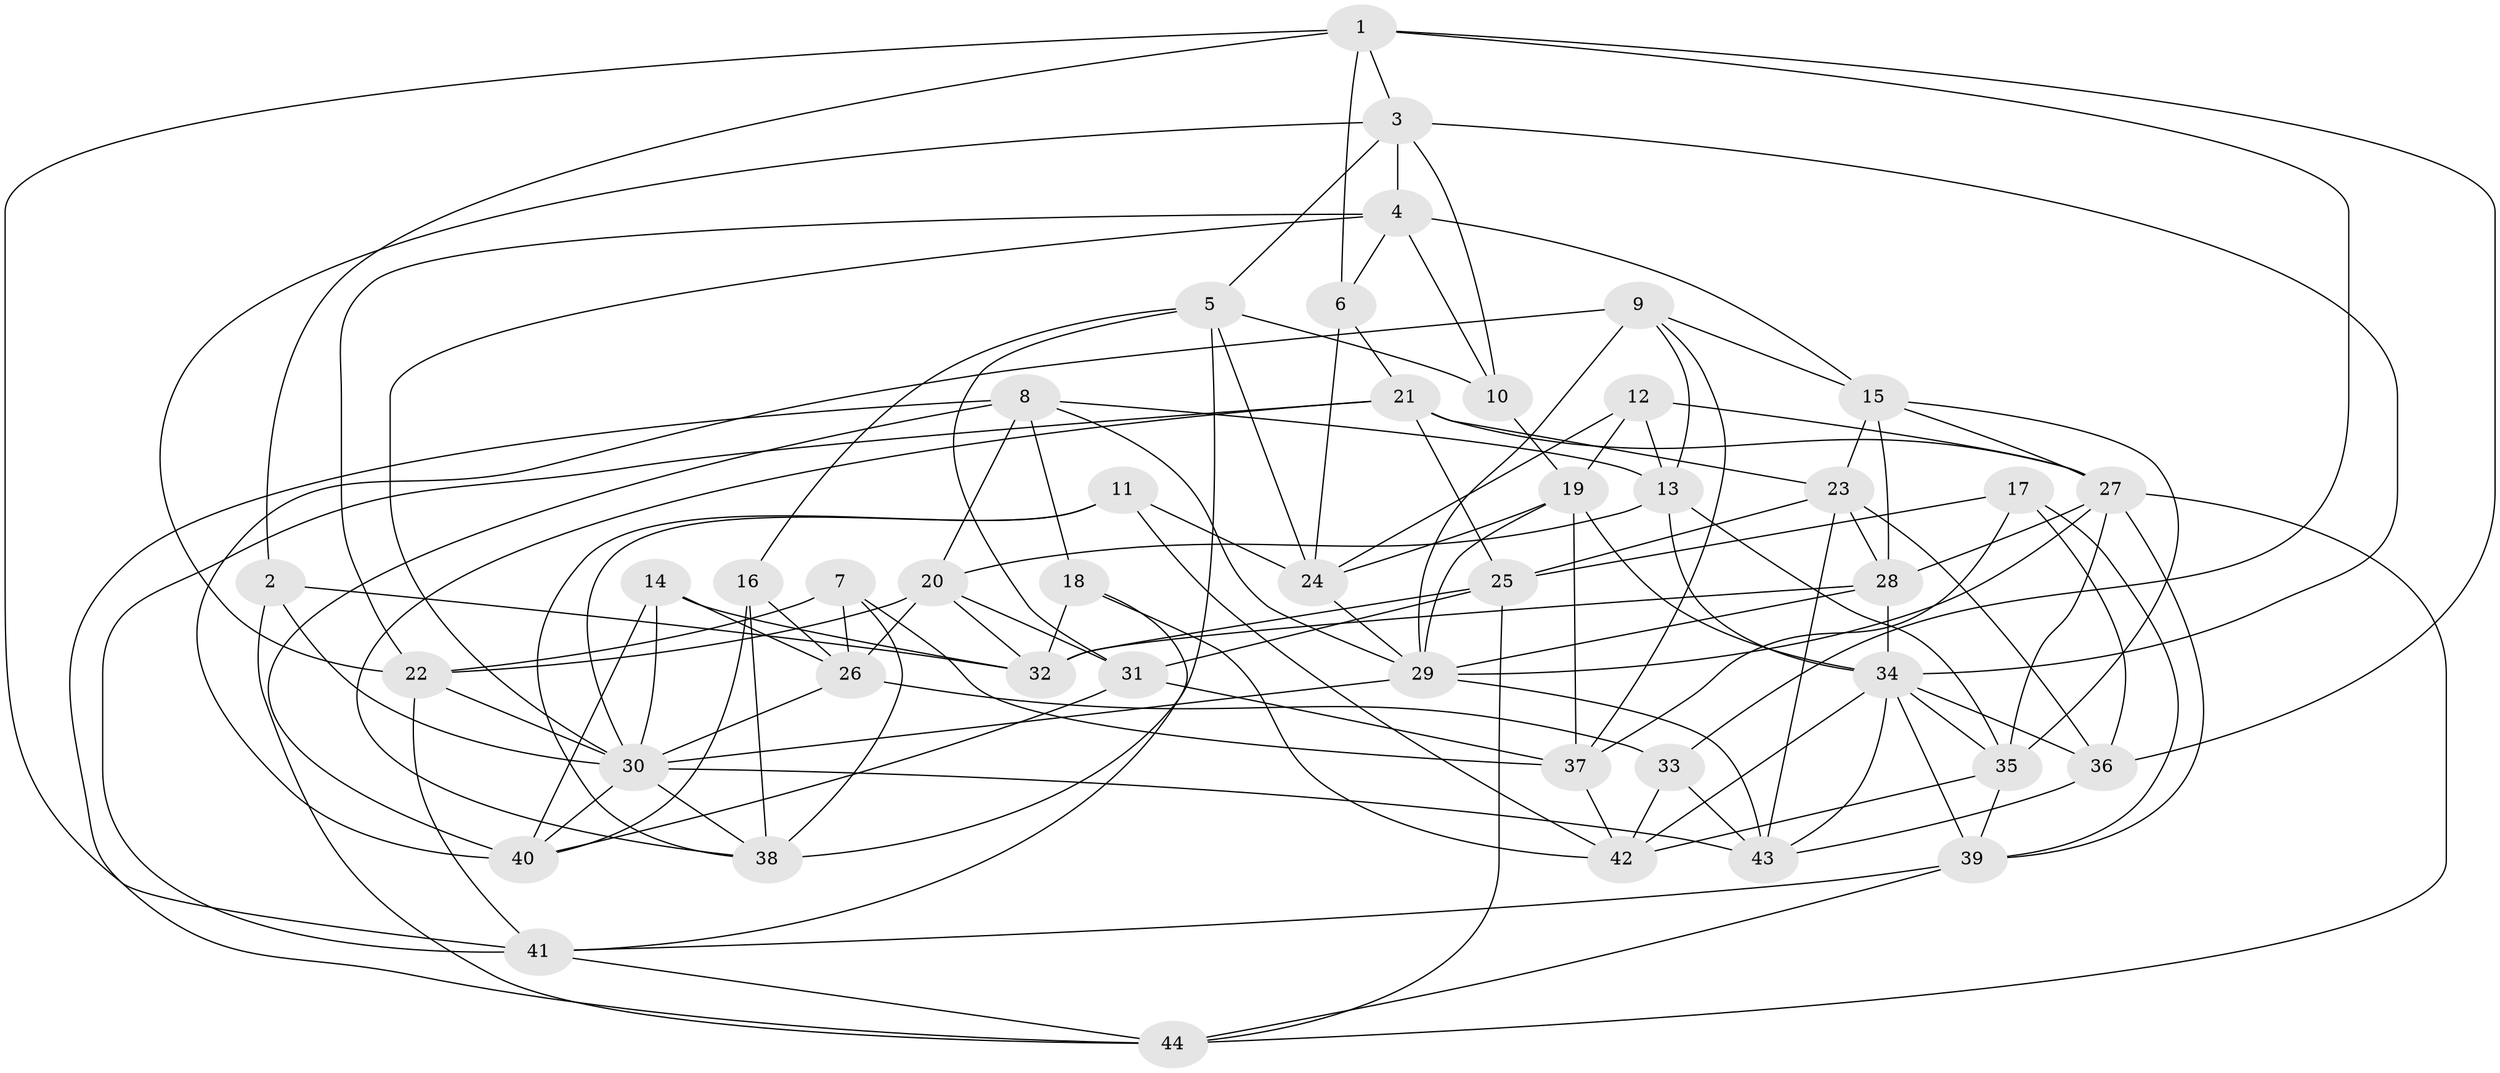 // original degree distribution, {4: 1.0}
// Generated by graph-tools (version 1.1) at 2025/50/03/09/25 03:50:49]
// undirected, 44 vertices, 125 edges
graph export_dot {
graph [start="1"]
  node [color=gray90,style=filled];
  1;
  2;
  3;
  4;
  5;
  6;
  7;
  8;
  9;
  10;
  11;
  12;
  13;
  14;
  15;
  16;
  17;
  18;
  19;
  20;
  21;
  22;
  23;
  24;
  25;
  26;
  27;
  28;
  29;
  30;
  31;
  32;
  33;
  34;
  35;
  36;
  37;
  38;
  39;
  40;
  41;
  42;
  43;
  44;
  1 -- 2 [weight=1.0];
  1 -- 3 [weight=1.0];
  1 -- 6 [weight=1.0];
  1 -- 33 [weight=1.0];
  1 -- 36 [weight=1.0];
  1 -- 41 [weight=1.0];
  2 -- 30 [weight=1.0];
  2 -- 32 [weight=1.0];
  2 -- 44 [weight=1.0];
  3 -- 4 [weight=1.0];
  3 -- 5 [weight=1.0];
  3 -- 10 [weight=1.0];
  3 -- 22 [weight=1.0];
  3 -- 34 [weight=1.0];
  4 -- 6 [weight=1.0];
  4 -- 10 [weight=1.0];
  4 -- 15 [weight=1.0];
  4 -- 22 [weight=1.0];
  4 -- 30 [weight=1.0];
  5 -- 10 [weight=1.0];
  5 -- 16 [weight=1.0];
  5 -- 24 [weight=1.0];
  5 -- 31 [weight=1.0];
  5 -- 38 [weight=1.0];
  6 -- 21 [weight=1.0];
  6 -- 24 [weight=1.0];
  7 -- 22 [weight=1.0];
  7 -- 26 [weight=1.0];
  7 -- 37 [weight=1.0];
  7 -- 38 [weight=1.0];
  8 -- 13 [weight=1.0];
  8 -- 18 [weight=1.0];
  8 -- 20 [weight=1.0];
  8 -- 29 [weight=1.0];
  8 -- 40 [weight=1.0];
  8 -- 44 [weight=1.0];
  9 -- 13 [weight=1.0];
  9 -- 15 [weight=1.0];
  9 -- 29 [weight=1.0];
  9 -- 37 [weight=1.0];
  9 -- 40 [weight=2.0];
  10 -- 19 [weight=1.0];
  11 -- 24 [weight=1.0];
  11 -- 30 [weight=1.0];
  11 -- 38 [weight=1.0];
  11 -- 42 [weight=1.0];
  12 -- 13 [weight=1.0];
  12 -- 19 [weight=1.0];
  12 -- 24 [weight=1.0];
  12 -- 27 [weight=1.0];
  13 -- 20 [weight=1.0];
  13 -- 34 [weight=1.0];
  13 -- 35 [weight=1.0];
  14 -- 26 [weight=1.0];
  14 -- 30 [weight=1.0];
  14 -- 32 [weight=1.0];
  14 -- 40 [weight=1.0];
  15 -- 23 [weight=1.0];
  15 -- 27 [weight=1.0];
  15 -- 28 [weight=1.0];
  15 -- 35 [weight=1.0];
  16 -- 26 [weight=1.0];
  16 -- 38 [weight=1.0];
  16 -- 40 [weight=1.0];
  17 -- 25 [weight=1.0];
  17 -- 36 [weight=1.0];
  17 -- 37 [weight=1.0];
  17 -- 39 [weight=1.0];
  18 -- 32 [weight=1.0];
  18 -- 41 [weight=1.0];
  18 -- 42 [weight=1.0];
  19 -- 24 [weight=1.0];
  19 -- 29 [weight=1.0];
  19 -- 34 [weight=1.0];
  19 -- 37 [weight=1.0];
  20 -- 22 [weight=1.0];
  20 -- 26 [weight=1.0];
  20 -- 31 [weight=1.0];
  20 -- 32 [weight=1.0];
  21 -- 23 [weight=1.0];
  21 -- 25 [weight=1.0];
  21 -- 27 [weight=1.0];
  21 -- 38 [weight=1.0];
  21 -- 41 [weight=1.0];
  22 -- 30 [weight=1.0];
  22 -- 41 [weight=1.0];
  23 -- 25 [weight=1.0];
  23 -- 28 [weight=1.0];
  23 -- 36 [weight=1.0];
  23 -- 43 [weight=1.0];
  24 -- 29 [weight=1.0];
  25 -- 31 [weight=1.0];
  25 -- 32 [weight=1.0];
  25 -- 44 [weight=1.0];
  26 -- 30 [weight=1.0];
  26 -- 33 [weight=1.0];
  27 -- 28 [weight=1.0];
  27 -- 29 [weight=1.0];
  27 -- 35 [weight=1.0];
  27 -- 39 [weight=1.0];
  27 -- 44 [weight=1.0];
  28 -- 29 [weight=1.0];
  28 -- 32 [weight=1.0];
  28 -- 34 [weight=1.0];
  29 -- 30 [weight=1.0];
  29 -- 43 [weight=1.0];
  30 -- 38 [weight=1.0];
  30 -- 40 [weight=1.0];
  30 -- 43 [weight=1.0];
  31 -- 37 [weight=1.0];
  31 -- 40 [weight=2.0];
  33 -- 42 [weight=1.0];
  33 -- 43 [weight=1.0];
  34 -- 35 [weight=1.0];
  34 -- 36 [weight=2.0];
  34 -- 39 [weight=1.0];
  34 -- 42 [weight=1.0];
  34 -- 43 [weight=1.0];
  35 -- 39 [weight=1.0];
  35 -- 42 [weight=1.0];
  36 -- 43 [weight=1.0];
  37 -- 42 [weight=1.0];
  39 -- 41 [weight=1.0];
  39 -- 44 [weight=1.0];
  41 -- 44 [weight=1.0];
}
